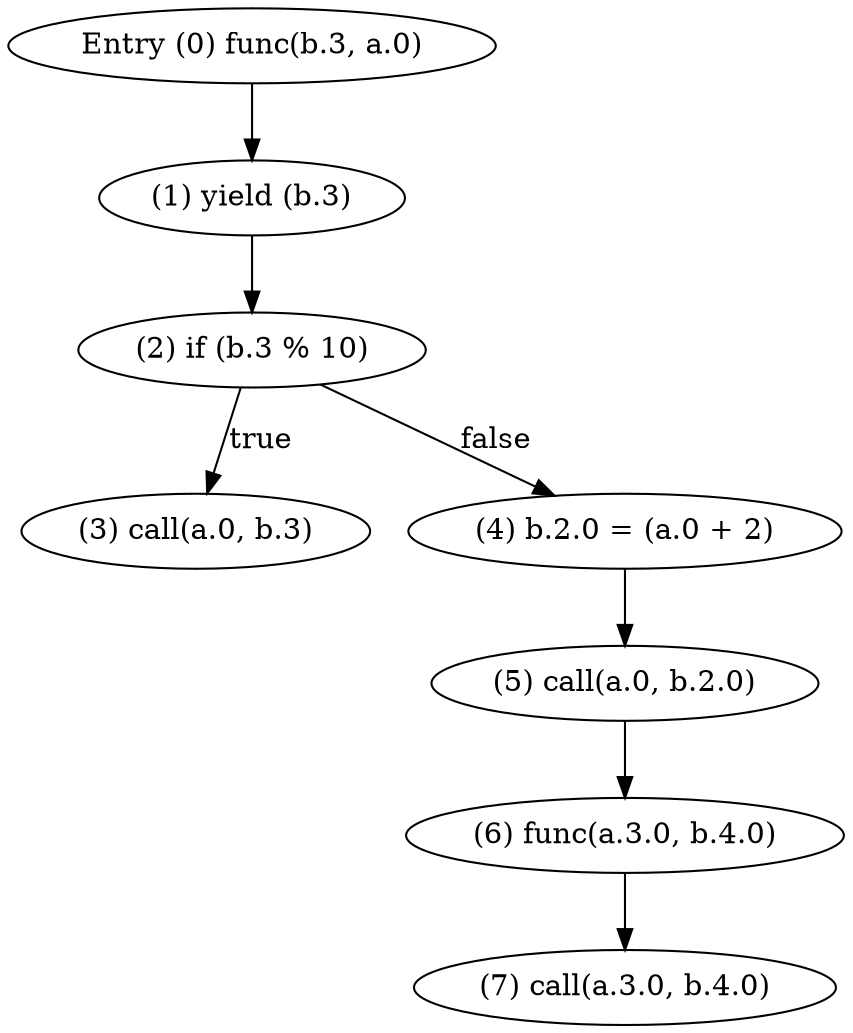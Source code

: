 digraph {
    0 [ label = "Entry (0) func(b.3, a.0)" ]
    1 [ label = "(1) yield (b.3)" ]
    2 [ label = "(2) if (b.3 % 10)" ]
    3 [ label = "(3) call(a.0, b.3)" ]
    4 [ label = "(4) b.2.0 = (a.0 + 2)" ]
    5 [ label = "(5) call(a.0, b.2.0)" ]
    6 [ label = "(6) func(a.3.0, b.4.0)" ]
    7 [ label = "(7) call(a.3.0, b.4.0)" ]
    0 -> 1 [ label = "" ]
    1 -> 2 [ label = "" ]
    2 -> 4 [ label = "false" ]
    2 -> 3 [ label = "true" ]
    4 -> 5 [ label = "" ]
    5 -> 6 [ label = "" ]
    6 -> 7 [ label = "" ]
}
